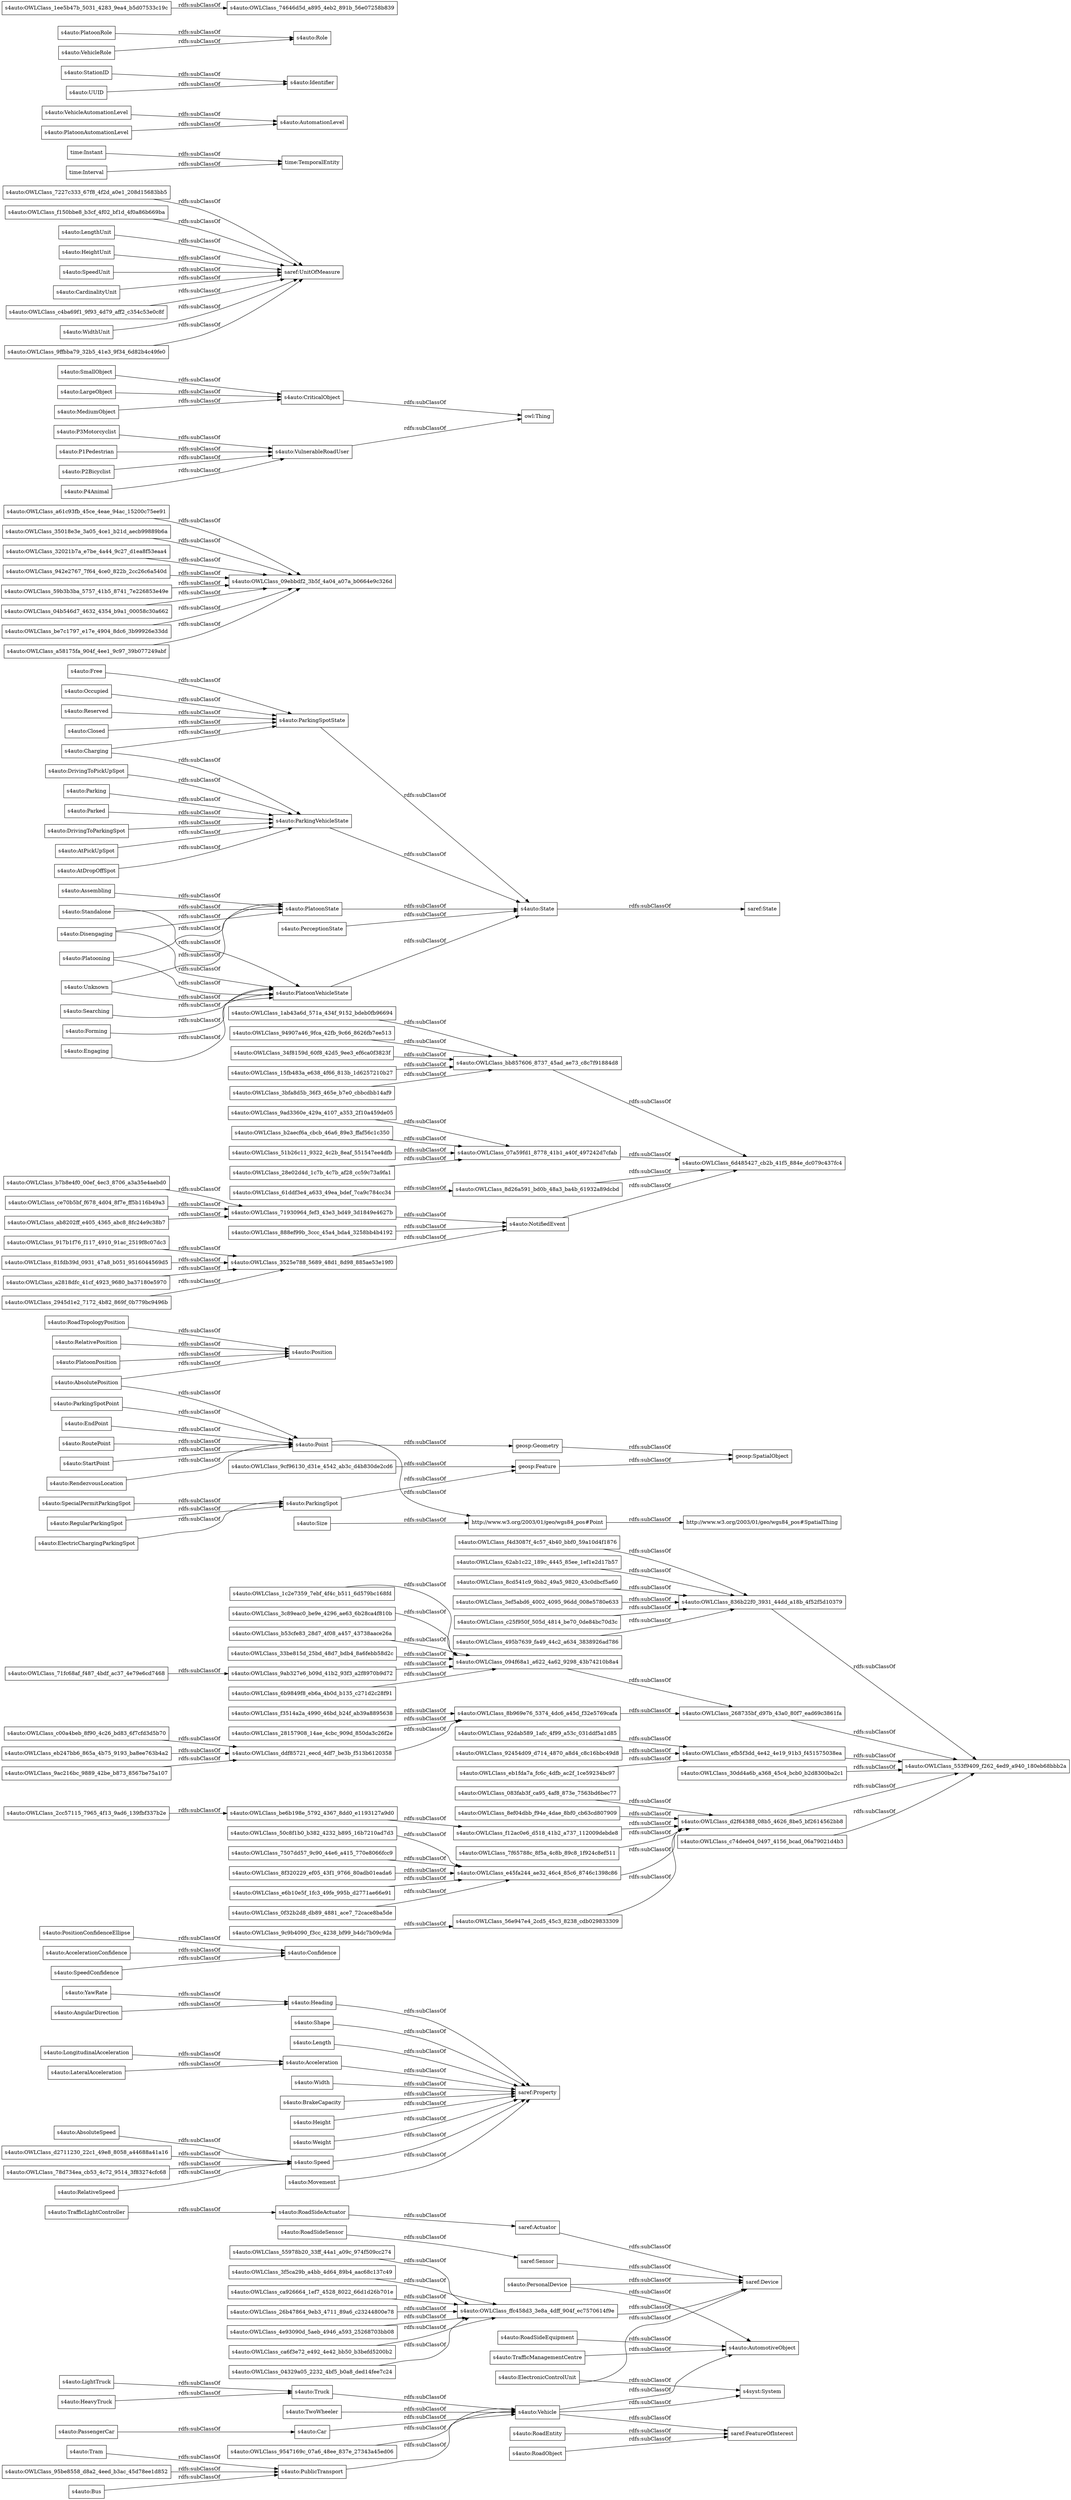 digraph ar2dtool_diagram { 
rankdir=LR;
size="1000"
node [shape = rectangle, color="black"]; "s4auto:OWLClass_9547169c_07a6_48ee_837e_27343a45ed06" "s4auto:AbsoluteSpeed" "s4auto:Confidence" "s4auto:OWLClass_7507dd57_9c90_44e6_a415_770e8066fcc9" "s4auto:RoadSideActuator" "s4auto:RoadTopologyPosition" "s4auto:Shape" "s4auto:Tram" "s4auto:OWLClass_917b1f76_f117_4910_91ac_2519f8c07dc3" "s4auto:Assembling" "s4auto:Standalone" "s4auto:OWLClass_be6b198e_5792_4367_8dd0_e1193127a9d0" "s4auto:OWLClass_9cf96130_d31e_4542_ab3c_d4b830de2cd6" "s4auto:OWLClass_3525e788_5689_48d1_8d98_885ae53e19f0" "s4auto:OWLClass_15fb483a_e638_4f66_813b_1d6257210b27" "s4auto:Length" "s4auto:Searching" "s4auto:OWLClass_a61c93fb_45ce_4eae_94ac_15200c75ee91" "s4auto:OWLClass_3bfa8d5b_36f3_465e_b7e0_cbbcdbb14af9" "s4auto:OWLClass_35018e3e_3a05_4ce1_b21d_aecb99889b6a" "s4auto:Heading" "s4auto:P3Motorcyclist" "s4auto:AutomotiveObject" "s4auto:OWLClass_ca6f3e72_e492_4e42_bb50_b3befd5200b2" "s4auto:OWLClass_7227c333_67f8_4f2d_a0e1_208d15683bb5" "s4auto:PositionConfidenceEllipse" "s4auto:AccelerationConfidence" "s4auto:OWLClass_b2aecf6a_cbcb_46a6_89e3_ffaf56c1c350" "s4auto:OWLClass_836b22f0_3931_44dd_a18b_4f52f5d10379" "s4auto:RoadEntity" "saref:Actuator" "s4auto:OWLClass_81fdb39d_0931_47a8_b051_9516044569d5" "s4auto:Vehicle" "s4auto:Truck" "s4auto:AtPickUpSpot" "s4auto:NotifiedEvent" "s4auto:OWLClass_8b969e76_5374_4dc6_a45d_f32e5769cafa" "s4auto:OWLClass_f150bbe8_b3cf_4f02_bf1d_4f0a86b669ba" "s4auto:AtDropOffSpot" "s4auto:OWLClass_bb857606_8737_45ad_ae73_c8c7f91884d8" "s4auto:OWLClass_9ab327e6_b09d_41b2_93f3_a2f8970b9d72" "s4auto:Charging" "s4auto:OWLClass_888ef99b_3ccc_45a4_bda4_3258bb4b4192" "s4auto:OWLClass_28157908_14ae_4cbc_909d_850da3c26f2e" "s4auto:Position" "s4auto:OWLClass_6d485427_cb2b_41f5_884e_dc079c437fc4" "s4auto:P1Pedestrian" "s4auto:TwoWheeler" "s4auto:OWLClass_ce70b5bf_f678_4d04_8f7e_ff5b116b49a3" "s4auto:OWLClass_495b7639_fa49_44c2_a634_3838926ad786" "saref:State" "s4auto:OWLClass_04329a05_2232_4bf5_b0a8_ded14fee7c24" "s4auto:ParkingSpotPoint" "s4auto:OWLClass_32021b7a_e7be_4a44_9c27_d1ea8f53eaa4" "s4auto:OWLClass_efb5f3dd_4e42_4e19_91b3_f451575038ea" "s4auto:VulnerableRoadUser" "s4auto:Reserved" "s4auto:ParkingVehicleState" "s4auto:Closed" "s4auto:TrafficManagementCentre" "s4auto:OWLClass_78d734ea_cb53_4c72_9514_3f83274cfc68" "http://www.w3.org/2003/01/geo/wgs84_pos#SpatialThing" "s4auto:Car" "s4auto:OWLClass_0f32b2d8_db89_4881_ace7_72cace8ba5de" "time:Instant" "s4auto:OWLClass_50c8f1b0_b382_4232_b895_16b7210ad7d3" "s4auto:SpeedConfidence" "s4auto:SpecialPermitParkingSpot" "s4auto:OWLClass_ddf85721_eecd_4df7_be3b_f513b6120358" "s4auto:VehicleAutomationLevel" "s4auto:OWLClass_ab8202ff_e405_4365_abc8_8fc24e9c38b7" "s4auto:OWLClass_51b26c11_9322_4c2b_8eaf_551547ee4dfb" "s4auto:OWLClass_6b9849f8_eb6a_4b0d_b135_c271d2c28f91" "s4auto:OWLClass_b7b8e4f0_00ef_4ec3_8706_a3a35e4aebd0" "s4auto:Parking" "s4auto:StationID" "s4auto:OWLClass_1c2e7359_7ebf_4f4c_b511_6d579bc168fd" "s4auto:OWLClass_71fc68af_f487_4bdf_ac37_4e79e6cd7468" "s4auto:LengthUnit" "s4auto:OWLClass_3c89eac0_be9e_4296_ae63_6b28ca4f810b" "s4auto:OWLClass_e45fa244_ae32_46c4_85c6_8746c1398c86" "s4auto:HeightUnit" "s4auto:Free" "s4auto:Parked" "s4auto:LongitudinalAcceleration" "s4auto:OWLClass_8f320229_ef05_43f1_9766_80adb01eada6" "s4auto:OWLClass_942e2767_7f64_4ce0_822b_2cc26c6a540d" "s4auto:SpeedUnit" "s4auto:OWLClass_95be8558_d8a2_4eed_b3ac_45d78ee1d852" "s4auto:Width" "s4auto:RelativePosition" "s4auto:AutomationLevel" "s4auto:LargeObject" "s4auto:OWLClass_59b3b3ba_5757_41b5_8741_7e226853e49e" "s4auto:RegularParkingSpot" "s4auto:PlatoonRole" "s4auto:OWLClass_1ee5b47b_5031_4283_9ea4_b5d07533c19c" "s4auto:OWLClass_b53cfe83_28d7_4f08_a457_43738aace26a" "s4auto:PerceptionState" "s4auto:OWLClass_30dd4a6b_a368_45c4_bcb0_b2d8300ba2c1" "s4auto:OWLClass_92454d09_d714_4870_a8d4_c8c16bbc49d8" "s4auto:OWLClass_f4d3087f_4c57_4b40_bbf0_59a10d4f1876" "s4auto:OWLClass_eb247bb6_865a_4b75_9193_ba8ee763b4a2" "s4auto:LateralAcceleration" "s4auto:RelativeSpeed" "s4auto:P2Bicyclist" "s4auto:PlatoonAutomationLevel" "s4auto:Occupied" "s4auto:UUID" "saref:Device" "s4auto:OWLClass_62ab1c22_189c_4445_85ee_1ef1e2d17b57" "s4auto:RoadSideSensor" "s4auto:OWLClass_083fab3f_ca95_4af8_873e_7563bd6bec77" "s4auto:OWLClass_094f68a1_a622_4a62_9298_43b74210b8a4" "saref:Sensor" "s4auto:BrakeCapacity" "s4auto:OWLClass_28e02d4d_1c7b_4c7b_af28_cc59c73a9fa1" "s4auto:OWLClass_268735bf_d97b_43a0_80f7_ead69c3861fa" "saref:FeatureOfInterest" "s4auto:OWLClass_55978b20_33ff_44a1_a09c_974f509cc274" "s4auto:OWLClass_8ef04dbb_f94e_4dae_8bf0_cb63cd807909" "s4auto:PlatoonState" "s4auto:OWLClass_2cc57115_7965_4f13_9ad6_139fbf337b2e" "s4auto:MediumObject" "s4auto:Height" "s4auto:Weight" "s4auto:Size" "s4auto:Role" "s4auto:SmallObject" "s4auto:OWLClass_9ac216bc_9889_42be_b873_8567be75a107" "saref:Property" "s4auto:Unknown" "s4auto:CardinalityUnit" "s4auto:ElectronicControlUnit" "s4auto:LightTruck" "s4auto:PersonalDevice" "s4auto:ParkingSpot" "s4auto:OWLClass_d2f64388_08b5_4626_8be5_bf2614562bb8" "s4auto:DrivingToParkingSpot" "geosp:SpatialObject" "s4auto:Bus" "s4auto:OWLClass_09ebbdf2_3b5f_4a04_a07a_b0664e9c326d" "s4auto:OWLClass_c4ba69f1_9f93_4d79_aff2_c354c53e0c8f" "s4syst:System" "s4auto:OWLClass_a2818dfc_41cf_4923_9680_ba37180e5970" "s4auto:PassengerCar" "s4auto:OWLClass_d2711230_22c1_49e8_8058_a44688a41a16" "s4auto:P4Animal" "s4auto:WidthUnit" "s4auto:OWLClass_2945d1e2_7172_4b82_869f_0b779bc9496b" "s4auto:EndPoint" "s4auto:OWLClass_1ab43a6d_571a_434f_9152_bdeb0fb96694" "s4auto:OWLClass_3f5ca29b_a4bb_4d64_89b4_aac68c137c49" "s4auto:State" "s4auto:RoadObject" "s4auto:OWLClass_56e947e4_2cd5_45c3_8238_cdb029833309" "s4auto:VehicleRole" "s4auto:RoutePoint" "time:TemporalEntity" "s4auto:OWLClass_ca926664_1ef7_4528_8022_66d1d26b701e" "s4auto:Platooning" "s4auto:OWLClass_c00a4beb_8f90_4c26_bd83_6f7cfd3d5b70" "s4auto:OWLClass_04b546d7_4632_4354_b9a1_00058c30a662" "s4auto:YawRate" "s4auto:Engaging" "s4auto:DrivingToPickUpSpot" "s4auto:RoadSideEquipment" "s4auto:OWLClass_07a59fd1_8778_41b1_a40f_497242d7cfab" "s4auto:StartPoint" "s4auto:OWLClass_7f65788c_8f5a_4c8b_89c8_1f924c8ef511" "s4auto:OWLClass_f12ac0e6_d518_41b2_a737_112009debde8" "s4auto:OWLClass_94907a46_9fca_42fb_9c66_8626fb7ee513" "s4auto:OWLClass_eb1fda7a_fc6c_4dfb_ac2f_1ce59234bc97" "s4auto:OWLClass_8cd541c9_9bb2_49a5_9820_43c0dbcf5a60" "s4auto:OWLClass_9ffbba79_32b5_41e3_9f34_6d82b4c49fe0" "geosp:Geometry" "http://www.w3.org/2003/01/geo/wgs84_pos#Point" "s4auto:Acceleration" "s4auto:TrafficLightController" "s4auto:OWLClass_f3514a2a_4990_46bd_b24f_ab39a8895638" "s4auto:HeavyTruck" "s4auto:PlatoonPosition" "s4auto:ElectricChargingParkingSpot" "s4auto:OWLClass_61ddf3e4_a633_49ea_bdef_7ca9c784cc34" "s4auto:OWLClass_8d26a591_bd0b_48a3_ba4b_61932a89dcbd" "s4auto:OWLClass_26b47864_9eb3_4711_89a6_c23244800e78" "s4auto:OWLClass_be7c1797_e17e_4904_8dc6_3b99926e33dd" "s4auto:Movement" "s4auto:AngularDirection" "s4auto:RendezvousLocation" "s4auto:Point" "s4auto:OWLClass_a58175fa_904f_4ee1_9c97_39b077249abf" "s4auto:OWLClass_4e93090d_5aeb_4946_a593_25268703bb08" "s4auto:OWLClass_33be815d_25bd_48d7_bdb4_8a6febb58d2c" "s4auto:PublicTransport" "s4auto:Identifier" "geosp:Feature" "s4auto:OWLClass_3ef5abd6_4002_4095_96dd_008e5780e633" "s4auto:OWLClass_92dab589_1afc_4f99_a53c_031ddf5a1d85" "s4auto:CriticalObject" "s4auto:OWLClass_9ad3360e_429a_4107_a353_2f10a459de05" "s4auto:OWLClass_c25f950f_505d_4814_be70_0de84bc70d3c" "s4auto:OWLClass_ffc458d3_3e8a_4dff_904f_ec7570614f9e" "s4auto:OWLClass_e6b10e5f_1fc3_49fe_995b_d2771ae66e91" "s4auto:OWLClass_34f8159d_60f8_42d5_9ee3_ef6ca0f3823f" "s4auto:OWLClass_553f9409_f262_4ed9_a940_180eb68bbb2a" "s4auto:OWLClass_74646d5d_a895_4eb2_891b_56e07258b839" "s4auto:PlatoonVehicleState" "s4auto:OWLClass_c74dee04_0497_4156_bcad_06a79021d4b3" "s4auto:AbsolutePosition" "s4auto:OWLClass_71930964_fef3_43e3_bd49_3d1849e4627b" "s4auto:Disengaging" "s4auto:OWLClass_9c9b4090_f3cc_4238_bf99_b4dc7b09c9da" "s4auto:Speed" "s4auto:ParkingSpotState" "time:Interval" "saref:UnitOfMeasure" "s4auto:Forming" ; /*classes style*/
	"s4auto:OWLClass_51b26c11_9322_4c2b_8eaf_551547ee4dfb" -> "s4auto:OWLClass_07a59fd1_8778_41b1_a40f_497242d7cfab" [ label = "rdfs:subClassOf" ];
	"s4auto:P2Bicyclist" -> "s4auto:VulnerableRoadUser" [ label = "rdfs:subClassOf" ];
	"s4auto:TwoWheeler" -> "s4auto:Vehicle" [ label = "rdfs:subClassOf" ];
	"s4auto:AbsoluteSpeed" -> "s4auto:Speed" [ label = "rdfs:subClassOf" ];
	"time:Instant" -> "time:TemporalEntity" [ label = "rdfs:subClassOf" ];
	"s4auto:OWLClass_8ef04dbb_f94e_4dae_8bf0_cb63cd807909" -> "s4auto:OWLClass_d2f64388_08b5_4626_8be5_bf2614562bb8" [ label = "rdfs:subClassOf" ];
	"s4auto:EndPoint" -> "s4auto:Point" [ label = "rdfs:subClassOf" ];
	"s4auto:OWLClass_efb5f3dd_4e42_4e19_91b3_f451575038ea" -> "s4auto:OWLClass_553f9409_f262_4ed9_a940_180eb68bbb2a" [ label = "rdfs:subClassOf" ];
	"s4auto:OWLClass_eb247bb6_865a_4b75_9193_ba8ee763b4a2" -> "s4auto:OWLClass_ddf85721_eecd_4df7_be3b_f513b6120358" [ label = "rdfs:subClassOf" ];
	"s4auto:Closed" -> "s4auto:ParkingSpotState" [ label = "rdfs:subClassOf" ];
	"s4auto:TrafficManagementCentre" -> "s4auto:AutomotiveObject" [ label = "rdfs:subClassOf" ];
	"s4auto:OWLClass_04329a05_2232_4bf5_b0a8_ded14fee7c24" -> "s4auto:OWLClass_ffc458d3_3e8a_4dff_904f_ec7570614f9e" [ label = "rdfs:subClassOf" ];
	"s4auto:OWLClass_f150bbe8_b3cf_4f02_bf1d_4f0a86b669ba" -> "saref:UnitOfMeasure" [ label = "rdfs:subClassOf" ];
	"s4auto:OWLClass_3525e788_5689_48d1_8d98_885ae53e19f0" -> "s4auto:NotifiedEvent" [ label = "rdfs:subClassOf" ];
	"s4auto:AtDropOffSpot" -> "s4auto:ParkingVehicleState" [ label = "rdfs:subClassOf" ];
	"s4auto:OWLClass_e45fa244_ae32_46c4_85c6_8746c1398c86" -> "s4auto:OWLClass_d2f64388_08b5_4626_8be5_bf2614562bb8" [ label = "rdfs:subClassOf" ];
	"s4auto:OWLClass_7507dd57_9c90_44e6_a415_770e8066fcc9" -> "s4auto:OWLClass_e45fa244_ae32_46c4_85c6_8746c1398c86" [ label = "rdfs:subClassOf" ];
	"s4auto:OWLClass_56e947e4_2cd5_45c3_8238_cdb029833309" -> "s4auto:OWLClass_d2f64388_08b5_4626_8be5_bf2614562bb8" [ label = "rdfs:subClassOf" ];
	"s4auto:RendezvousLocation" -> "s4auto:Point" [ label = "rdfs:subClassOf" ];
	"s4auto:OWLClass_2945d1e2_7172_4b82_869f_0b779bc9496b" -> "s4auto:OWLClass_3525e788_5689_48d1_8d98_885ae53e19f0" [ label = "rdfs:subClassOf" ];
	"s4auto:Tram" -> "s4auto:PublicTransport" [ label = "rdfs:subClassOf" ];
	"s4auto:Vehicle" -> "s4auto:AutomotiveObject" [ label = "rdfs:subClassOf" ];
	"s4auto:Vehicle" -> "s4syst:System" [ label = "rdfs:subClassOf" ];
	"s4auto:Vehicle" -> "saref:FeatureOfInterest" [ label = "rdfs:subClassOf" ];
	"s4auto:OWLClass_34f8159d_60f8_42d5_9ee3_ef6ca0f3823f" -> "s4auto:OWLClass_bb857606_8737_45ad_ae73_c8c7f91884d8" [ label = "rdfs:subClassOf" ];
	"s4auto:CriticalObject" -> "owl:Thing" [ label = "rdfs:subClassOf" ];
	"s4auto:LengthUnit" -> "saref:UnitOfMeasure" [ label = "rdfs:subClassOf" ];
	"s4auto:OWLClass_ab8202ff_e405_4365_abc8_8fc24e9c38b7" -> "s4auto:OWLClass_71930964_fef3_43e3_bd49_3d1849e4627b" [ label = "rdfs:subClassOf" ];
	"s4auto:OWLClass_8d26a591_bd0b_48a3_ba4b_61932a89dcbd" -> "s4auto:OWLClass_6d485427_cb2b_41f5_884e_dc079c437fc4" [ label = "rdfs:subClassOf" ];
	"time:Interval" -> "time:TemporalEntity" [ label = "rdfs:subClassOf" ];
	"s4auto:OWLClass_26b47864_9eb3_4711_89a6_c23244800e78" -> "s4auto:OWLClass_ffc458d3_3e8a_4dff_904f_ec7570614f9e" [ label = "rdfs:subClassOf" ];
	"s4auto:MediumObject" -> "s4auto:CriticalObject" [ label = "rdfs:subClassOf" ];
	"s4auto:OWLClass_495b7639_fa49_44c2_a634_3838926ad786" -> "s4auto:OWLClass_836b22f0_3931_44dd_a18b_4f52f5d10379" [ label = "rdfs:subClassOf" ];
	"s4auto:UUID" -> "s4auto:Identifier" [ label = "rdfs:subClassOf" ];
	"s4auto:OWLClass_9ad3360e_429a_4107_a353_2f10a459de05" -> "s4auto:OWLClass_07a59fd1_8778_41b1_a40f_497242d7cfab" [ label = "rdfs:subClassOf" ];
	"s4auto:OWLClass_f3514a2a_4990_46bd_b24f_ab39a8895638" -> "s4auto:OWLClass_8b969e76_5374_4dc6_a45d_f32e5769cafa" [ label = "rdfs:subClassOf" ];
	"s4auto:PassengerCar" -> "s4auto:Car" [ label = "rdfs:subClassOf" ];
	"s4auto:Assembling" -> "s4auto:PlatoonState" [ label = "rdfs:subClassOf" ];
	"s4auto:OWLClass_71930964_fef3_43e3_bd49_3d1849e4627b" -> "s4auto:NotifiedEvent" [ label = "rdfs:subClassOf" ];
	"s4auto:OWLClass_b2aecf6a_cbcb_46a6_89e3_ffaf56c1c350" -> "s4auto:OWLClass_07a59fd1_8778_41b1_a40f_497242d7cfab" [ label = "rdfs:subClassOf" ];
	"s4auto:OWLClass_d2f64388_08b5_4626_8be5_bf2614562bb8" -> "s4auto:OWLClass_553f9409_f262_4ed9_a940_180eb68bbb2a" [ label = "rdfs:subClassOf" ];
	"s4auto:SpeedConfidence" -> "s4auto:Confidence" [ label = "rdfs:subClassOf" ];
	"s4auto:WidthUnit" -> "saref:UnitOfMeasure" [ label = "rdfs:subClassOf" ];
	"s4auto:OWLClass_78d734ea_cb53_4c72_9514_3f83274cfc68" -> "s4auto:Speed" [ label = "rdfs:subClassOf" ];
	"s4auto:OWLClass_71fc68af_f487_4bdf_ac37_4e79e6cd7468" -> "s4auto:OWLClass_9ab327e6_b09d_41b2_93f3_a2f8970b9d72" [ label = "rdfs:subClassOf" ];
	"s4auto:ParkingSpotPoint" -> "s4auto:Point" [ label = "rdfs:subClassOf" ];
	"s4auto:Searching" -> "s4auto:PlatoonVehicleState" [ label = "rdfs:subClassOf" ];
	"s4auto:StationID" -> "s4auto:Identifier" [ label = "rdfs:subClassOf" ];
	"s4auto:Reserved" -> "s4auto:ParkingSpotState" [ label = "rdfs:subClassOf" ];
	"s4auto:OWLClass_f4d3087f_4c57_4b40_bbf0_59a10d4f1876" -> "s4auto:OWLClass_836b22f0_3931_44dd_a18b_4f52f5d10379" [ label = "rdfs:subClassOf" ];
	"s4auto:OWLClass_0f32b2d8_db89_4881_ace7_72cace8ba5de" -> "s4auto:OWLClass_e45fa244_ae32_46c4_85c6_8746c1398c86" [ label = "rdfs:subClassOf" ];
	"s4auto:OWLClass_9ffbba79_32b5_41e3_9f34_6d82b4c49fe0" -> "saref:UnitOfMeasure" [ label = "rdfs:subClassOf" ];
	"s4auto:OWLClass_c25f950f_505d_4814_be70_0de84bc70d3c" -> "s4auto:OWLClass_836b22f0_3931_44dd_a18b_4f52f5d10379" [ label = "rdfs:subClassOf" ];
	"s4auto:NotifiedEvent" -> "s4auto:OWLClass_6d485427_cb2b_41f5_884e_dc079c437fc4" [ label = "rdfs:subClassOf" ];
	"s4auto:OWLClass_3c89eac0_be9e_4296_ae63_6b28ca4f810b" -> "s4auto:OWLClass_094f68a1_a622_4a62_9298_43b74210b8a4" [ label = "rdfs:subClassOf" ];
	"s4auto:OWLClass_1c2e7359_7ebf_4f4c_b511_6d579bc168fd" -> "s4auto:OWLClass_094f68a1_a622_4a62_9298_43b74210b8a4" [ label = "rdfs:subClassOf" ];
	"s4auto:OWLClass_8f320229_ef05_43f1_9766_80adb01eada6" -> "s4auto:OWLClass_e45fa244_ae32_46c4_85c6_8746c1398c86" [ label = "rdfs:subClassOf" ];
	"s4auto:StartPoint" -> "s4auto:Point" [ label = "rdfs:subClassOf" ];
	"s4auto:LargeObject" -> "s4auto:CriticalObject" [ label = "rdfs:subClassOf" ];
	"s4auto:OWLClass_b7b8e4f0_00ef_4ec3_8706_a3a35e4aebd0" -> "s4auto:OWLClass_71930964_fef3_43e3_bd49_3d1849e4627b" [ label = "rdfs:subClassOf" ];
	"s4auto:Occupied" -> "s4auto:ParkingSpotState" [ label = "rdfs:subClassOf" ];
	"s4auto:OWLClass_094f68a1_a622_4a62_9298_43b74210b8a4" -> "s4auto:OWLClass_268735bf_d97b_43a0_80f7_ead69c3861fa" [ label = "rdfs:subClassOf" ];
	"s4auto:ElectronicControlUnit" -> "saref:Device" [ label = "rdfs:subClassOf" ];
	"s4auto:ElectronicControlUnit" -> "s4syst:System" [ label = "rdfs:subClassOf" ];
	"s4auto:OWLClass_04b546d7_4632_4354_b9a1_00058c30a662" -> "s4auto:OWLClass_09ebbdf2_3b5f_4a04_a07a_b0664e9c326d" [ label = "rdfs:subClassOf" ];
	"s4auto:OWLClass_c4ba69f1_9f93_4d79_aff2_c354c53e0c8f" -> "saref:UnitOfMeasure" [ label = "rdfs:subClassOf" ];
	"s4auto:OWLClass_9cf96130_d31e_4542_ab3c_d4b830de2cd6" -> "geosp:Feature" [ label = "rdfs:subClassOf" ];
	"s4auto:RoadTopologyPosition" -> "s4auto:Position" [ label = "rdfs:subClassOf" ];
	"s4auto:OWLClass_92dab589_1afc_4f99_a53c_031ddf5a1d85" -> "s4auto:OWLClass_efb5f3dd_4e42_4e19_91b3_f451575038ea" [ label = "rdfs:subClassOf" ];
	"s4auto:HeavyTruck" -> "s4auto:Truck" [ label = "rdfs:subClassOf" ];
	"s4auto:PlatoonState" -> "s4auto:State" [ label = "rdfs:subClassOf" ];
	"s4auto:OWLClass_33be815d_25bd_48d7_bdb4_8a6febb58d2c" -> "s4auto:OWLClass_094f68a1_a622_4a62_9298_43b74210b8a4" [ label = "rdfs:subClassOf" ];
	"s4auto:Car" -> "s4auto:Vehicle" [ label = "rdfs:subClassOf" ];
	"s4auto:OWLClass_2cc57115_7965_4f13_9ad6_139fbf337b2e" -> "s4auto:OWLClass_be6b198e_5792_4367_8dd0_e1193127a9d0" [ label = "rdfs:subClassOf" ];
	"s4auto:Height" -> "saref:Property" [ label = "rdfs:subClassOf" ];
	"s4auto:OWLClass_ce70b5bf_f678_4d04_8f7e_ff5b116b49a3" -> "s4auto:OWLClass_71930964_fef3_43e3_bd49_3d1849e4627b" [ label = "rdfs:subClassOf" ];
	"s4auto:LightTruck" -> "s4auto:Truck" [ label = "rdfs:subClassOf" ];
	"s4auto:OWLClass_a58175fa_904f_4ee1_9c97_39b077249abf" -> "s4auto:OWLClass_09ebbdf2_3b5f_4a04_a07a_b0664e9c326d" [ label = "rdfs:subClassOf" ];
	"s4auto:OWLClass_7f65788c_8f5a_4c8b_89c8_1f924c8ef511" -> "s4auto:OWLClass_d2f64388_08b5_4626_8be5_bf2614562bb8" [ label = "rdfs:subClassOf" ];
	"s4auto:OWLClass_888ef99b_3ccc_45a4_bda4_3258bb4b4192" -> "s4auto:NotifiedEvent" [ label = "rdfs:subClassOf" ];
	"s4auto:LongitudinalAcceleration" -> "s4auto:Acceleration" [ label = "rdfs:subClassOf" ];
	"s4auto:OWLClass_d2711230_22c1_49e8_8058_a44688a41a16" -> "s4auto:Speed" [ label = "rdfs:subClassOf" ];
	"s4auto:Size" -> "http://www.w3.org/2003/01/geo/wgs84_pos#Point" [ label = "rdfs:subClassOf" ];
	"s4auto:Disengaging" -> "s4auto:PlatoonVehicleState" [ label = "rdfs:subClassOf" ];
	"s4auto:Disengaging" -> "s4auto:PlatoonState" [ label = "rdfs:subClassOf" ];
	"s4auto:PositionConfidenceEllipse" -> "s4auto:Confidence" [ label = "rdfs:subClassOf" ];
	"s4auto:OWLClass_4e93090d_5aeb_4946_a593_25268703bb08" -> "s4auto:OWLClass_ffc458d3_3e8a_4dff_904f_ec7570614f9e" [ label = "rdfs:subClassOf" ];
	"s4auto:OWLClass_1ab43a6d_571a_434f_9152_bdeb0fb96694" -> "s4auto:OWLClass_bb857606_8737_45ad_ae73_c8c7f91884d8" [ label = "rdfs:subClassOf" ];
	"s4auto:OWLClass_50c8f1b0_b382_4232_b895_16b7210ad7d3" -> "s4auto:OWLClass_e45fa244_ae32_46c4_85c6_8746c1398c86" [ label = "rdfs:subClassOf" ];
	"s4auto:Heading" -> "saref:Property" [ label = "rdfs:subClassOf" ];
	"s4auto:ParkingSpotState" -> "s4auto:State" [ label = "rdfs:subClassOf" ];
	"s4auto:Standalone" -> "s4auto:PlatoonVehicleState" [ label = "rdfs:subClassOf" ];
	"s4auto:Standalone" -> "s4auto:PlatoonState" [ label = "rdfs:subClassOf" ];
	"s4auto:Width" -> "saref:Property" [ label = "rdfs:subClassOf" ];
	"s4auto:OWLClass_942e2767_7f64_4ce0_822b_2cc26c6a540d" -> "s4auto:OWLClass_09ebbdf2_3b5f_4a04_a07a_b0664e9c326d" [ label = "rdfs:subClassOf" ];
	"s4auto:OWLClass_28157908_14ae_4cbc_909d_850da3c26f2e" -> "s4auto:OWLClass_8b969e76_5374_4dc6_a45d_f32e5769cafa" [ label = "rdfs:subClassOf" ];
	"s4auto:RegularParkingSpot" -> "s4auto:ParkingSpot" [ label = "rdfs:subClassOf" ];
	"s4auto:SmallObject" -> "s4auto:CriticalObject" [ label = "rdfs:subClassOf" ];
	"s4auto:OWLClass_9ab327e6_b09d_41b2_93f3_a2f8970b9d72" -> "s4auto:OWLClass_094f68a1_a622_4a62_9298_43b74210b8a4" [ label = "rdfs:subClassOf" ];
	"s4auto:OWLClass_917b1f76_f117_4910_91ac_2519f8c07dc3" -> "s4auto:OWLClass_3525e788_5689_48d1_8d98_885ae53e19f0" [ label = "rdfs:subClassOf" ];
	"s4auto:P4Animal" -> "s4auto:VulnerableRoadUser" [ label = "rdfs:subClassOf" ];
	"s4auto:VulnerableRoadUser" -> "owl:Thing" [ label = "rdfs:subClassOf" ];
	"s4auto:OWLClass_07a59fd1_8778_41b1_a40f_497242d7cfab" -> "s4auto:OWLClass_6d485427_cb2b_41f5_884e_dc079c437fc4" [ label = "rdfs:subClassOf" ];
	"s4auto:OWLClass_be7c1797_e17e_4904_8dc6_3b99926e33dd" -> "s4auto:OWLClass_09ebbdf2_3b5f_4a04_a07a_b0664e9c326d" [ label = "rdfs:subClassOf" ];
	"s4auto:VehicleRole" -> "s4auto:Role" [ label = "rdfs:subClassOf" ];
	"s4auto:OWLClass_35018e3e_3a05_4ce1_b21d_aecb99889b6a" -> "s4auto:OWLClass_09ebbdf2_3b5f_4a04_a07a_b0664e9c326d" [ label = "rdfs:subClassOf" ];
	"s4auto:OWLClass_3bfa8d5b_36f3_465e_b7e0_cbbcdbb14af9" -> "s4auto:OWLClass_bb857606_8737_45ad_ae73_c8c7f91884d8" [ label = "rdfs:subClassOf" ];
	"s4auto:Point" -> "http://www.w3.org/2003/01/geo/wgs84_pos#Point" [ label = "rdfs:subClassOf" ];
	"s4auto:Point" -> "geosp:Geometry" [ label = "rdfs:subClassOf" ];
	"s4auto:ParkingSpot" -> "geosp:Feature" [ label = "rdfs:subClassOf" ];
	"s4auto:OWLClass_6b9849f8_eb6a_4b0d_b135_c271d2c28f91" -> "s4auto:OWLClass_094f68a1_a622_4a62_9298_43b74210b8a4" [ label = "rdfs:subClassOf" ];
	"s4auto:OWLClass_b53cfe83_28d7_4f08_a457_43738aace26a" -> "s4auto:OWLClass_094f68a1_a622_4a62_9298_43b74210b8a4" [ label = "rdfs:subClassOf" ];
	"s4auto:PlatoonPosition" -> "s4auto:Position" [ label = "rdfs:subClassOf" ];
	"s4auto:DrivingToPickUpSpot" -> "s4auto:ParkingVehicleState" [ label = "rdfs:subClassOf" ];
	"s4auto:DrivingToParkingSpot" -> "s4auto:ParkingVehicleState" [ label = "rdfs:subClassOf" ];
	"s4auto:RoadObject" -> "saref:FeatureOfInterest" [ label = "rdfs:subClassOf" ];
	"s4auto:Truck" -> "s4auto:Vehicle" [ label = "rdfs:subClassOf" ];
	"s4auto:OWLClass_59b3b3ba_5757_41b5_8741_7e226853e49e" -> "s4auto:OWLClass_09ebbdf2_3b5f_4a04_a07a_b0664e9c326d" [ label = "rdfs:subClassOf" ];
	"s4auto:CardinalityUnit" -> "saref:UnitOfMeasure" [ label = "rdfs:subClassOf" ];
	"s4auto:Parking" -> "s4auto:ParkingVehicleState" [ label = "rdfs:subClassOf" ];
	"s4auto:OWLClass_ca926664_1ef7_4528_8022_66d1d26b701e" -> "s4auto:OWLClass_ffc458d3_3e8a_4dff_904f_ec7570614f9e" [ label = "rdfs:subClassOf" ];
	"s4auto:OWLClass_268735bf_d97b_43a0_80f7_ead69c3861fa" -> "s4auto:OWLClass_553f9409_f262_4ed9_a940_180eb68bbb2a" [ label = "rdfs:subClassOf" ];
	"s4auto:OWLClass_81fdb39d_0931_47a8_b051_9516044569d5" -> "s4auto:OWLClass_3525e788_5689_48d1_8d98_885ae53e19f0" [ label = "rdfs:subClassOf" ];
	"s4auto:RoadSideSensor" -> "saref:Sensor" [ label = "rdfs:subClassOf" ];
	"s4auto:OWLClass_9547169c_07a6_48ee_837e_27343a45ed06" -> "s4auto:Vehicle" [ label = "rdfs:subClassOf" ];
	"s4auto:Acceleration" -> "saref:Property" [ label = "rdfs:subClassOf" ];
	"s4auto:OWLClass_1ee5b47b_5031_4283_9ea4_b5d07533c19c" -> "s4auto:OWLClass_74646d5d_a895_4eb2_891b_56e07258b839" [ label = "rdfs:subClassOf" ];
	"s4auto:OWLClass_94907a46_9fca_42fb_9c66_8626fb7ee513" -> "s4auto:OWLClass_bb857606_8737_45ad_ae73_c8c7f91884d8" [ label = "rdfs:subClassOf" ];
	"s4auto:RoadEntity" -> "saref:FeatureOfInterest" [ label = "rdfs:subClassOf" ];
	"s4auto:BrakeCapacity" -> "saref:Property" [ label = "rdfs:subClassOf" ];
	"s4auto:ElectricChargingParkingSpot" -> "s4auto:ParkingSpot" [ label = "rdfs:subClassOf" ];
	"s4auto:OWLClass_8cd541c9_9bb2_49a5_9820_43c0dbcf5a60" -> "s4auto:OWLClass_836b22f0_3931_44dd_a18b_4f52f5d10379" [ label = "rdfs:subClassOf" ];
	"s4auto:Forming" -> "s4auto:PlatoonVehicleState" [ label = "rdfs:subClassOf" ];
	"s4auto:YawRate" -> "s4auto:Heading" [ label = "rdfs:subClassOf" ];
	"s4auto:Engaging" -> "s4auto:PlatoonVehicleState" [ label = "rdfs:subClassOf" ];
	"s4auto:OWLClass_62ab1c22_189c_4445_85ee_1ef1e2d17b57" -> "s4auto:OWLClass_836b22f0_3931_44dd_a18b_4f52f5d10379" [ label = "rdfs:subClassOf" ];
	"s4auto:OWLClass_3f5ca29b_a4bb_4d64_89b4_aac68c137c49" -> "s4auto:OWLClass_ffc458d3_3e8a_4dff_904f_ec7570614f9e" [ label = "rdfs:subClassOf" ];
	"s4auto:OWLClass_9c9b4090_f3cc_4238_bf99_b4dc7b09c9da" -> "s4auto:OWLClass_56e947e4_2cd5_45c3_8238_cdb029833309" [ label = "rdfs:subClassOf" ];
	"s4auto:OWLClass_be6b198e_5792_4367_8dd0_e1193127a9d0" -> "s4auto:OWLClass_f12ac0e6_d518_41b2_a737_112009debde8" [ label = "rdfs:subClassOf" ];
	"s4auto:Shape" -> "saref:Property" [ label = "rdfs:subClassOf" ];
	"s4auto:RelativePosition" -> "s4auto:Position" [ label = "rdfs:subClassOf" ];
	"s4auto:OWLClass_ffc458d3_3e8a_4dff_904f_ec7570614f9e" -> "saref:Device" [ label = "rdfs:subClassOf" ];
	"s4auto:OWLClass_61ddf3e4_a633_49ea_bdef_7ca9c784cc34" -> "s4auto:OWLClass_8d26a591_bd0b_48a3_ba4b_61932a89dcbd" [ label = "rdfs:subClassOf" ];
	"s4auto:Free" -> "s4auto:ParkingSpotState" [ label = "rdfs:subClassOf" ];
	"s4auto:OWLClass_ddf85721_eecd_4df7_be3b_f513b6120358" -> "s4auto:OWLClass_8b969e76_5374_4dc6_a45d_f32e5769cafa" [ label = "rdfs:subClassOf" ];
	"s4auto:AngularDirection" -> "s4auto:Heading" [ label = "rdfs:subClassOf" ];
	"s4auto:OWLClass_92454d09_d714_4870_a8d4_c8c16bbc49d8" -> "s4auto:OWLClass_efb5f3dd_4e42_4e19_91b3_f451575038ea" [ label = "rdfs:subClassOf" ];
	"s4auto:OWLClass_8b969e76_5374_4dc6_a45d_f32e5769cafa" -> "s4auto:OWLClass_268735bf_d97b_43a0_80f7_ead69c3861fa" [ label = "rdfs:subClassOf" ];
	"s4auto:PublicTransport" -> "s4auto:Vehicle" [ label = "rdfs:subClassOf" ];
	"s4auto:SpeedUnit" -> "saref:UnitOfMeasure" [ label = "rdfs:subClassOf" ];
	"s4auto:OWLClass_55978b20_33ff_44a1_a09c_974f509cc274" -> "s4auto:OWLClass_ffc458d3_3e8a_4dff_904f_ec7570614f9e" [ label = "rdfs:subClassOf" ];
	"s4auto:Speed" -> "saref:Property" [ label = "rdfs:subClassOf" ];
	"s4auto:PlatoonVehicleState" -> "s4auto:State" [ label = "rdfs:subClassOf" ];
	"s4auto:Unknown" -> "s4auto:PlatoonVehicleState" [ label = "rdfs:subClassOf" ];
	"s4auto:Unknown" -> "s4auto:PlatoonState" [ label = "rdfs:subClassOf" ];
	"s4auto:Parked" -> "s4auto:ParkingVehicleState" [ label = "rdfs:subClassOf" ];
	"s4auto:PlatoonRole" -> "s4auto:Role" [ label = "rdfs:subClassOf" ];
	"s4auto:State" -> "saref:State" [ label = "rdfs:subClassOf" ];
	"s4auto:ParkingVehicleState" -> "s4auto:State" [ label = "rdfs:subClassOf" ];
	"s4auto:TrafficLightController" -> "s4auto:RoadSideActuator" [ label = "rdfs:subClassOf" ];
	"s4auto:PlatoonAutomationLevel" -> "s4auto:AutomationLevel" [ label = "rdfs:subClassOf" ];
	"http://www.w3.org/2003/01/geo/wgs84_pos#Point" -> "http://www.w3.org/2003/01/geo/wgs84_pos#SpatialThing" [ label = "rdfs:subClassOf" ];
	"s4auto:Length" -> "saref:Property" [ label = "rdfs:subClassOf" ];
	"s4auto:PerceptionState" -> "s4auto:State" [ label = "rdfs:subClassOf" ];
	"s4auto:OWLClass_bb857606_8737_45ad_ae73_c8c7f91884d8" -> "s4auto:OWLClass_6d485427_cb2b_41f5_884e_dc079c437fc4" [ label = "rdfs:subClassOf" ];
	"s4auto:OWLClass_e6b10e5f_1fc3_49fe_995b_d2771ae66e91" -> "s4auto:OWLClass_e45fa244_ae32_46c4_85c6_8746c1398c86" [ label = "rdfs:subClassOf" ];
	"s4auto:PersonalDevice" -> "s4auto:AutomotiveObject" [ label = "rdfs:subClassOf" ];
	"s4auto:PersonalDevice" -> "saref:Device" [ label = "rdfs:subClassOf" ];
	"s4auto:Platooning" -> "s4auto:PlatoonVehicleState" [ label = "rdfs:subClassOf" ];
	"s4auto:Platooning" -> "s4auto:PlatoonState" [ label = "rdfs:subClassOf" ];
	"s4auto:VehicleAutomationLevel" -> "s4auto:AutomationLevel" [ label = "rdfs:subClassOf" ];
	"s4auto:Bus" -> "s4auto:PublicTransport" [ label = "rdfs:subClassOf" ];
	"saref:Actuator" -> "saref:Device" [ label = "rdfs:subClassOf" ];
	"s4auto:P1Pedestrian" -> "s4auto:VulnerableRoadUser" [ label = "rdfs:subClassOf" ];
	"s4auto:OWLClass_c00a4beb_8f90_4c26_bd83_6f7cfd3d5b70" -> "s4auto:OWLClass_ddf85721_eecd_4df7_be3b_f513b6120358" [ label = "rdfs:subClassOf" ];
	"s4auto:AccelerationConfidence" -> "s4auto:Confidence" [ label = "rdfs:subClassOf" ];
	"s4auto:OWLClass_9ac216bc_9889_42be_b873_8567be75a107" -> "s4auto:OWLClass_ddf85721_eecd_4df7_be3b_f513b6120358" [ label = "rdfs:subClassOf" ];
	"s4auto:OWLClass_15fb483a_e638_4f66_813b_1d6257210b27" -> "s4auto:OWLClass_bb857606_8737_45ad_ae73_c8c7f91884d8" [ label = "rdfs:subClassOf" ];
	"s4auto:Charging" -> "s4auto:ParkingVehicleState" [ label = "rdfs:subClassOf" ];
	"s4auto:Charging" -> "s4auto:ParkingSpotState" [ label = "rdfs:subClassOf" ];
	"s4auto:OWLClass_95be8558_d8a2_4eed_b3ac_45d78ee1d852" -> "s4auto:PublicTransport" [ label = "rdfs:subClassOf" ];
	"s4auto:OWLClass_28e02d4d_1c7b_4c7b_af28_cc59c73a9fa1" -> "s4auto:OWLClass_07a59fd1_8778_41b1_a40f_497242d7cfab" [ label = "rdfs:subClassOf" ];
	"s4auto:RoutePoint" -> "s4auto:Point" [ label = "rdfs:subClassOf" ];
	"s4auto:SpecialPermitParkingSpot" -> "s4auto:ParkingSpot" [ label = "rdfs:subClassOf" ];
	"s4auto:Movement" -> "saref:Property" [ label = "rdfs:subClassOf" ];
	"s4auto:RoadSideActuator" -> "saref:Actuator" [ label = "rdfs:subClassOf" ];
	"s4auto:OWLClass_3ef5abd6_4002_4095_96dd_008e5780e633" -> "s4auto:OWLClass_836b22f0_3931_44dd_a18b_4f52f5d10379" [ label = "rdfs:subClassOf" ];
	"s4auto:OWLClass_7227c333_67f8_4f2d_a0e1_208d15683bb5" -> "saref:UnitOfMeasure" [ label = "rdfs:subClassOf" ];
	"s4auto:OWLClass_a2818dfc_41cf_4923_9680_ba37180e5970" -> "s4auto:OWLClass_3525e788_5689_48d1_8d98_885ae53e19f0" [ label = "rdfs:subClassOf" ];
	"s4auto:OWLClass_836b22f0_3931_44dd_a18b_4f52f5d10379" -> "s4auto:OWLClass_553f9409_f262_4ed9_a940_180eb68bbb2a" [ label = "rdfs:subClassOf" ];
	"s4auto:AtPickUpSpot" -> "s4auto:ParkingVehicleState" [ label = "rdfs:subClassOf" ];
	"s4auto:OWLClass_083fab3f_ca95_4af8_873e_7563bd6bec77" -> "s4auto:OWLClass_d2f64388_08b5_4626_8be5_bf2614562bb8" [ label = "rdfs:subClassOf" ];
	"s4auto:LateralAcceleration" -> "s4auto:Acceleration" [ label = "rdfs:subClassOf" ];
	"geosp:Feature" -> "geosp:SpatialObject" [ label = "rdfs:subClassOf" ];
	"s4auto:OWLClass_30dd4a6b_a368_45c4_bcb0_b2d8300ba2c1" -> "s4auto:OWLClass_553f9409_f262_4ed9_a940_180eb68bbb2a" [ label = "rdfs:subClassOf" ];
	"s4auto:OWLClass_a61c93fb_45ce_4eae_94ac_15200c75ee91" -> "s4auto:OWLClass_09ebbdf2_3b5f_4a04_a07a_b0664e9c326d" [ label = "rdfs:subClassOf" ];
	"s4auto:OWLClass_c74dee04_0497_4156_bcad_06a79021d4b3" -> "s4auto:OWLClass_553f9409_f262_4ed9_a940_180eb68bbb2a" [ label = "rdfs:subClassOf" ];
	"s4auto:OWLClass_ca6f3e72_e492_4e42_bb50_b3befd5200b2" -> "s4auto:OWLClass_ffc458d3_3e8a_4dff_904f_ec7570614f9e" [ label = "rdfs:subClassOf" ];
	"s4auto:RelativeSpeed" -> "s4auto:Speed" [ label = "rdfs:subClassOf" ];
	"s4auto:AbsolutePosition" -> "s4auto:Position" [ label = "rdfs:subClassOf" ];
	"s4auto:AbsolutePosition" -> "s4auto:Point" [ label = "rdfs:subClassOf" ];
	"saref:Sensor" -> "saref:Device" [ label = "rdfs:subClassOf" ];
	"s4auto:OWLClass_f12ac0e6_d518_41b2_a737_112009debde8" -> "s4auto:OWLClass_d2f64388_08b5_4626_8be5_bf2614562bb8" [ label = "rdfs:subClassOf" ];
	"s4auto:P3Motorcyclist" -> "s4auto:VulnerableRoadUser" [ label = "rdfs:subClassOf" ];
	"s4auto:RoadSideEquipment" -> "s4auto:AutomotiveObject" [ label = "rdfs:subClassOf" ];
	"s4auto:Weight" -> "saref:Property" [ label = "rdfs:subClassOf" ];
	"s4auto:OWLClass_32021b7a_e7be_4a44_9c27_d1ea8f53eaa4" -> "s4auto:OWLClass_09ebbdf2_3b5f_4a04_a07a_b0664e9c326d" [ label = "rdfs:subClassOf" ];
	"geosp:Geometry" -> "geosp:SpatialObject" [ label = "rdfs:subClassOf" ];
	"s4auto:HeightUnit" -> "saref:UnitOfMeasure" [ label = "rdfs:subClassOf" ];
	"s4auto:OWLClass_eb1fda7a_fc6c_4dfb_ac2f_1ce59234bc97" -> "s4auto:OWLClass_efb5f3dd_4e42_4e19_91b3_f451575038ea" [ label = "rdfs:subClassOf" ];

}
